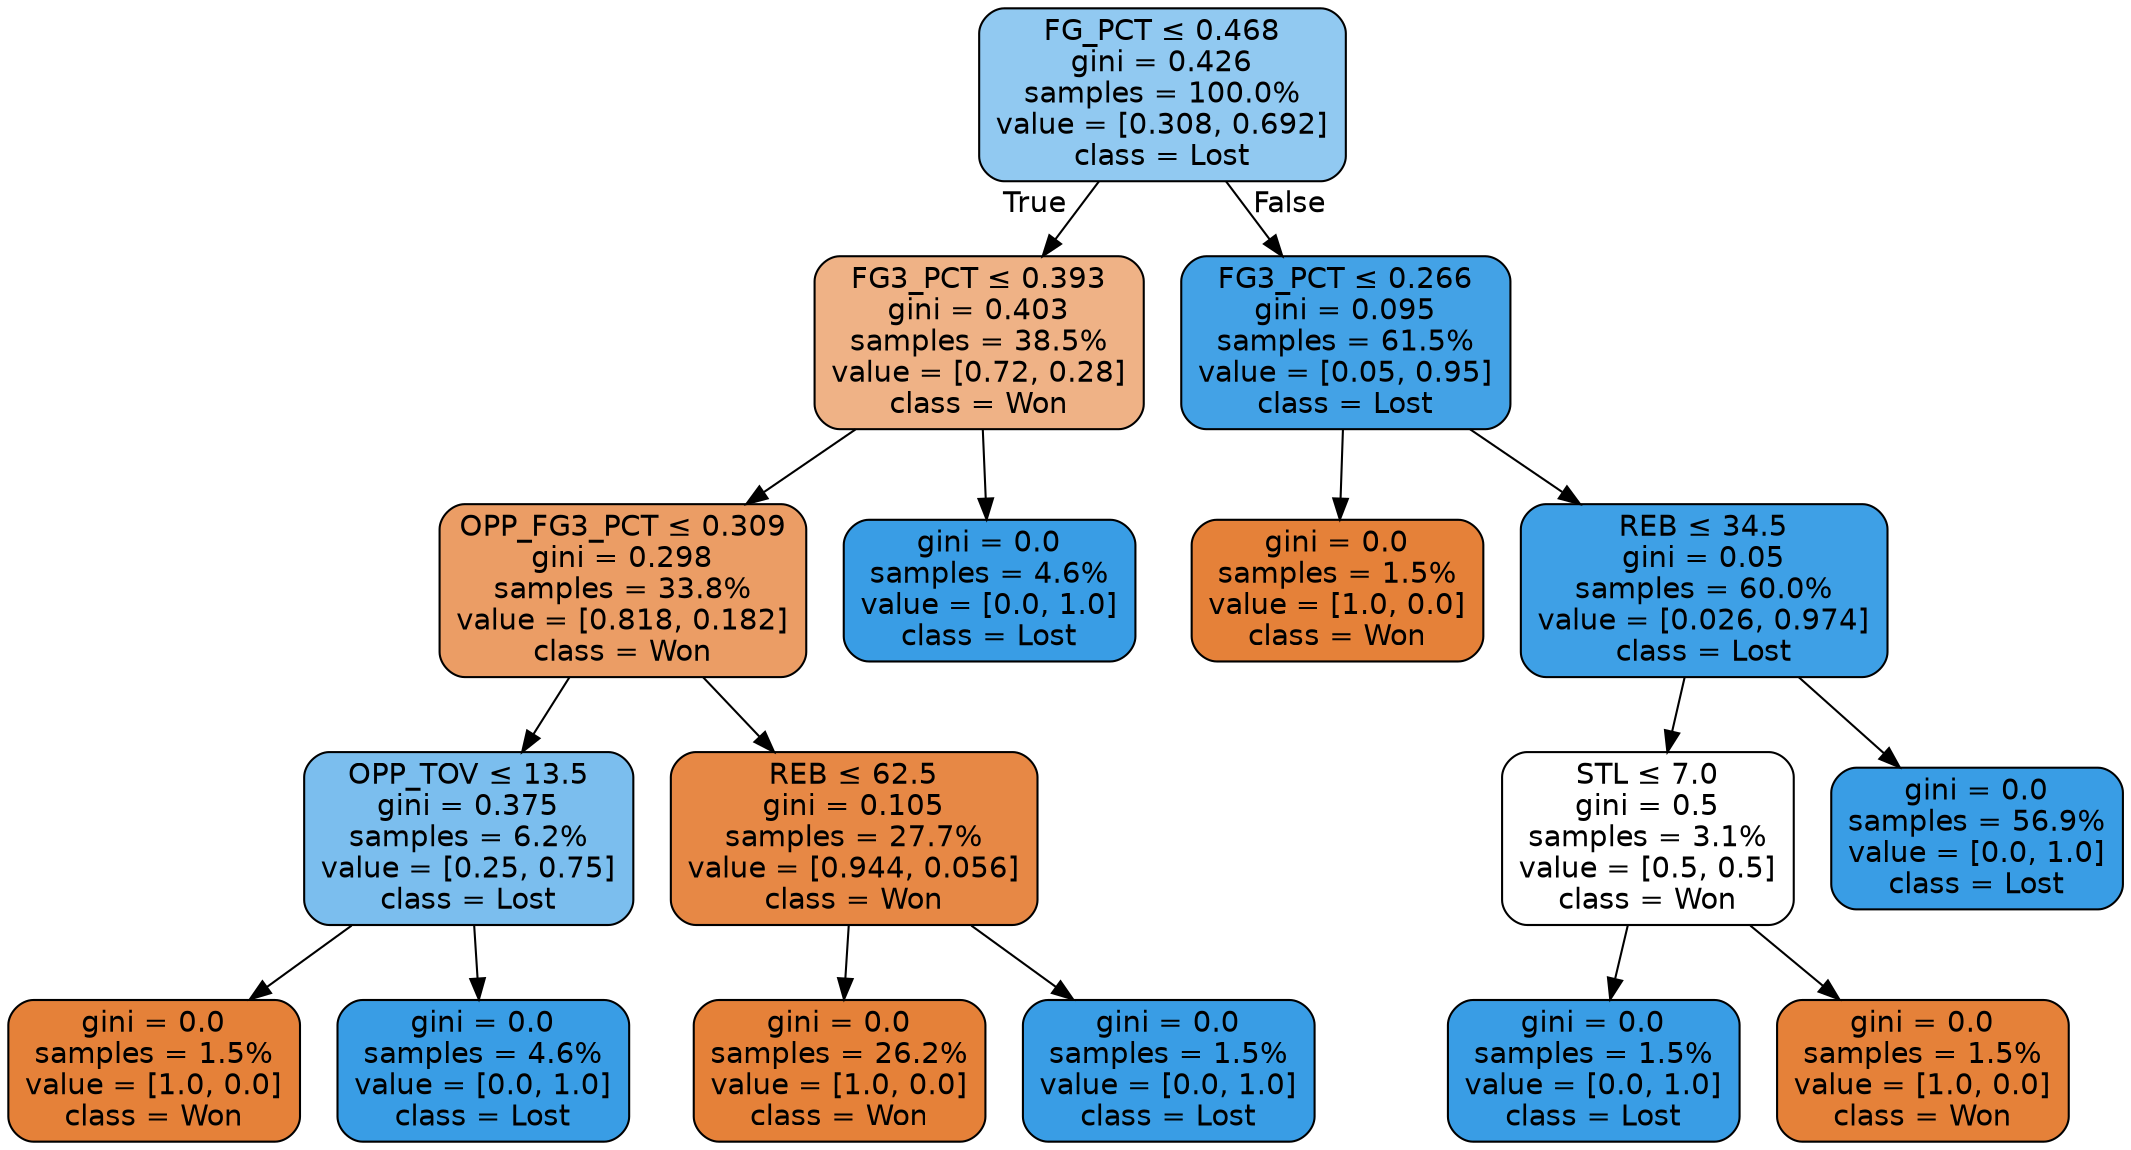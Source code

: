 digraph Tree {
node [shape=box, style="filled, rounded", color="black", fontname="helvetica"] ;
edge [fontname="helvetica"] ;
0 [label=<FG_PCT &le; 0.468<br/>gini = 0.426<br/>samples = 100.0%<br/>value = [0.308, 0.692]<br/>class = Lost>, fillcolor="#91c9f1"] ;
1 [label=<FG3_PCT &le; 0.393<br/>gini = 0.403<br/>samples = 38.5%<br/>value = [0.72, 0.28]<br/>class = Won>, fillcolor="#efb286"] ;
0 -> 1 [labeldistance=2.5, labelangle=45, headlabel="True"] ;
2 [label=<OPP_FG3_PCT &le; 0.309<br/>gini = 0.298<br/>samples = 33.8%<br/>value = [0.818, 0.182]<br/>class = Won>, fillcolor="#eb9d65"] ;
1 -> 2 ;
3 [label=<OPP_TOV &le; 13.5<br/>gini = 0.375<br/>samples = 6.2%<br/>value = [0.25, 0.75]<br/>class = Lost>, fillcolor="#7bbeee"] ;
2 -> 3 ;
4 [label=<gini = 0.0<br/>samples = 1.5%<br/>value = [1.0, 0.0]<br/>class = Won>, fillcolor="#e58139"] ;
3 -> 4 ;
5 [label=<gini = 0.0<br/>samples = 4.6%<br/>value = [0.0, 1.0]<br/>class = Lost>, fillcolor="#399de5"] ;
3 -> 5 ;
6 [label=<REB &le; 62.5<br/>gini = 0.105<br/>samples = 27.7%<br/>value = [0.944, 0.056]<br/>class = Won>, fillcolor="#e78845"] ;
2 -> 6 ;
7 [label=<gini = 0.0<br/>samples = 26.2%<br/>value = [1.0, 0.0]<br/>class = Won>, fillcolor="#e58139"] ;
6 -> 7 ;
8 [label=<gini = 0.0<br/>samples = 1.5%<br/>value = [0.0, 1.0]<br/>class = Lost>, fillcolor="#399de5"] ;
6 -> 8 ;
9 [label=<gini = 0.0<br/>samples = 4.6%<br/>value = [0.0, 1.0]<br/>class = Lost>, fillcolor="#399de5"] ;
1 -> 9 ;
10 [label=<FG3_PCT &le; 0.266<br/>gini = 0.095<br/>samples = 61.5%<br/>value = [0.05, 0.95]<br/>class = Lost>, fillcolor="#43a2e6"] ;
0 -> 10 [labeldistance=2.5, labelangle=-45, headlabel="False"] ;
11 [label=<gini = 0.0<br/>samples = 1.5%<br/>value = [1.0, 0.0]<br/>class = Won>, fillcolor="#e58139"] ;
10 -> 11 ;
12 [label=<REB &le; 34.5<br/>gini = 0.05<br/>samples = 60.0%<br/>value = [0.026, 0.974]<br/>class = Lost>, fillcolor="#3ea0e6"] ;
10 -> 12 ;
13 [label=<STL &le; 7.0<br/>gini = 0.5<br/>samples = 3.1%<br/>value = [0.5, 0.5]<br/>class = Won>, fillcolor="#ffffff"] ;
12 -> 13 ;
14 [label=<gini = 0.0<br/>samples = 1.5%<br/>value = [0.0, 1.0]<br/>class = Lost>, fillcolor="#399de5"] ;
13 -> 14 ;
15 [label=<gini = 0.0<br/>samples = 1.5%<br/>value = [1.0, 0.0]<br/>class = Won>, fillcolor="#e58139"] ;
13 -> 15 ;
16 [label=<gini = 0.0<br/>samples = 56.9%<br/>value = [0.0, 1.0]<br/>class = Lost>, fillcolor="#399de5"] ;
12 -> 16 ;
}